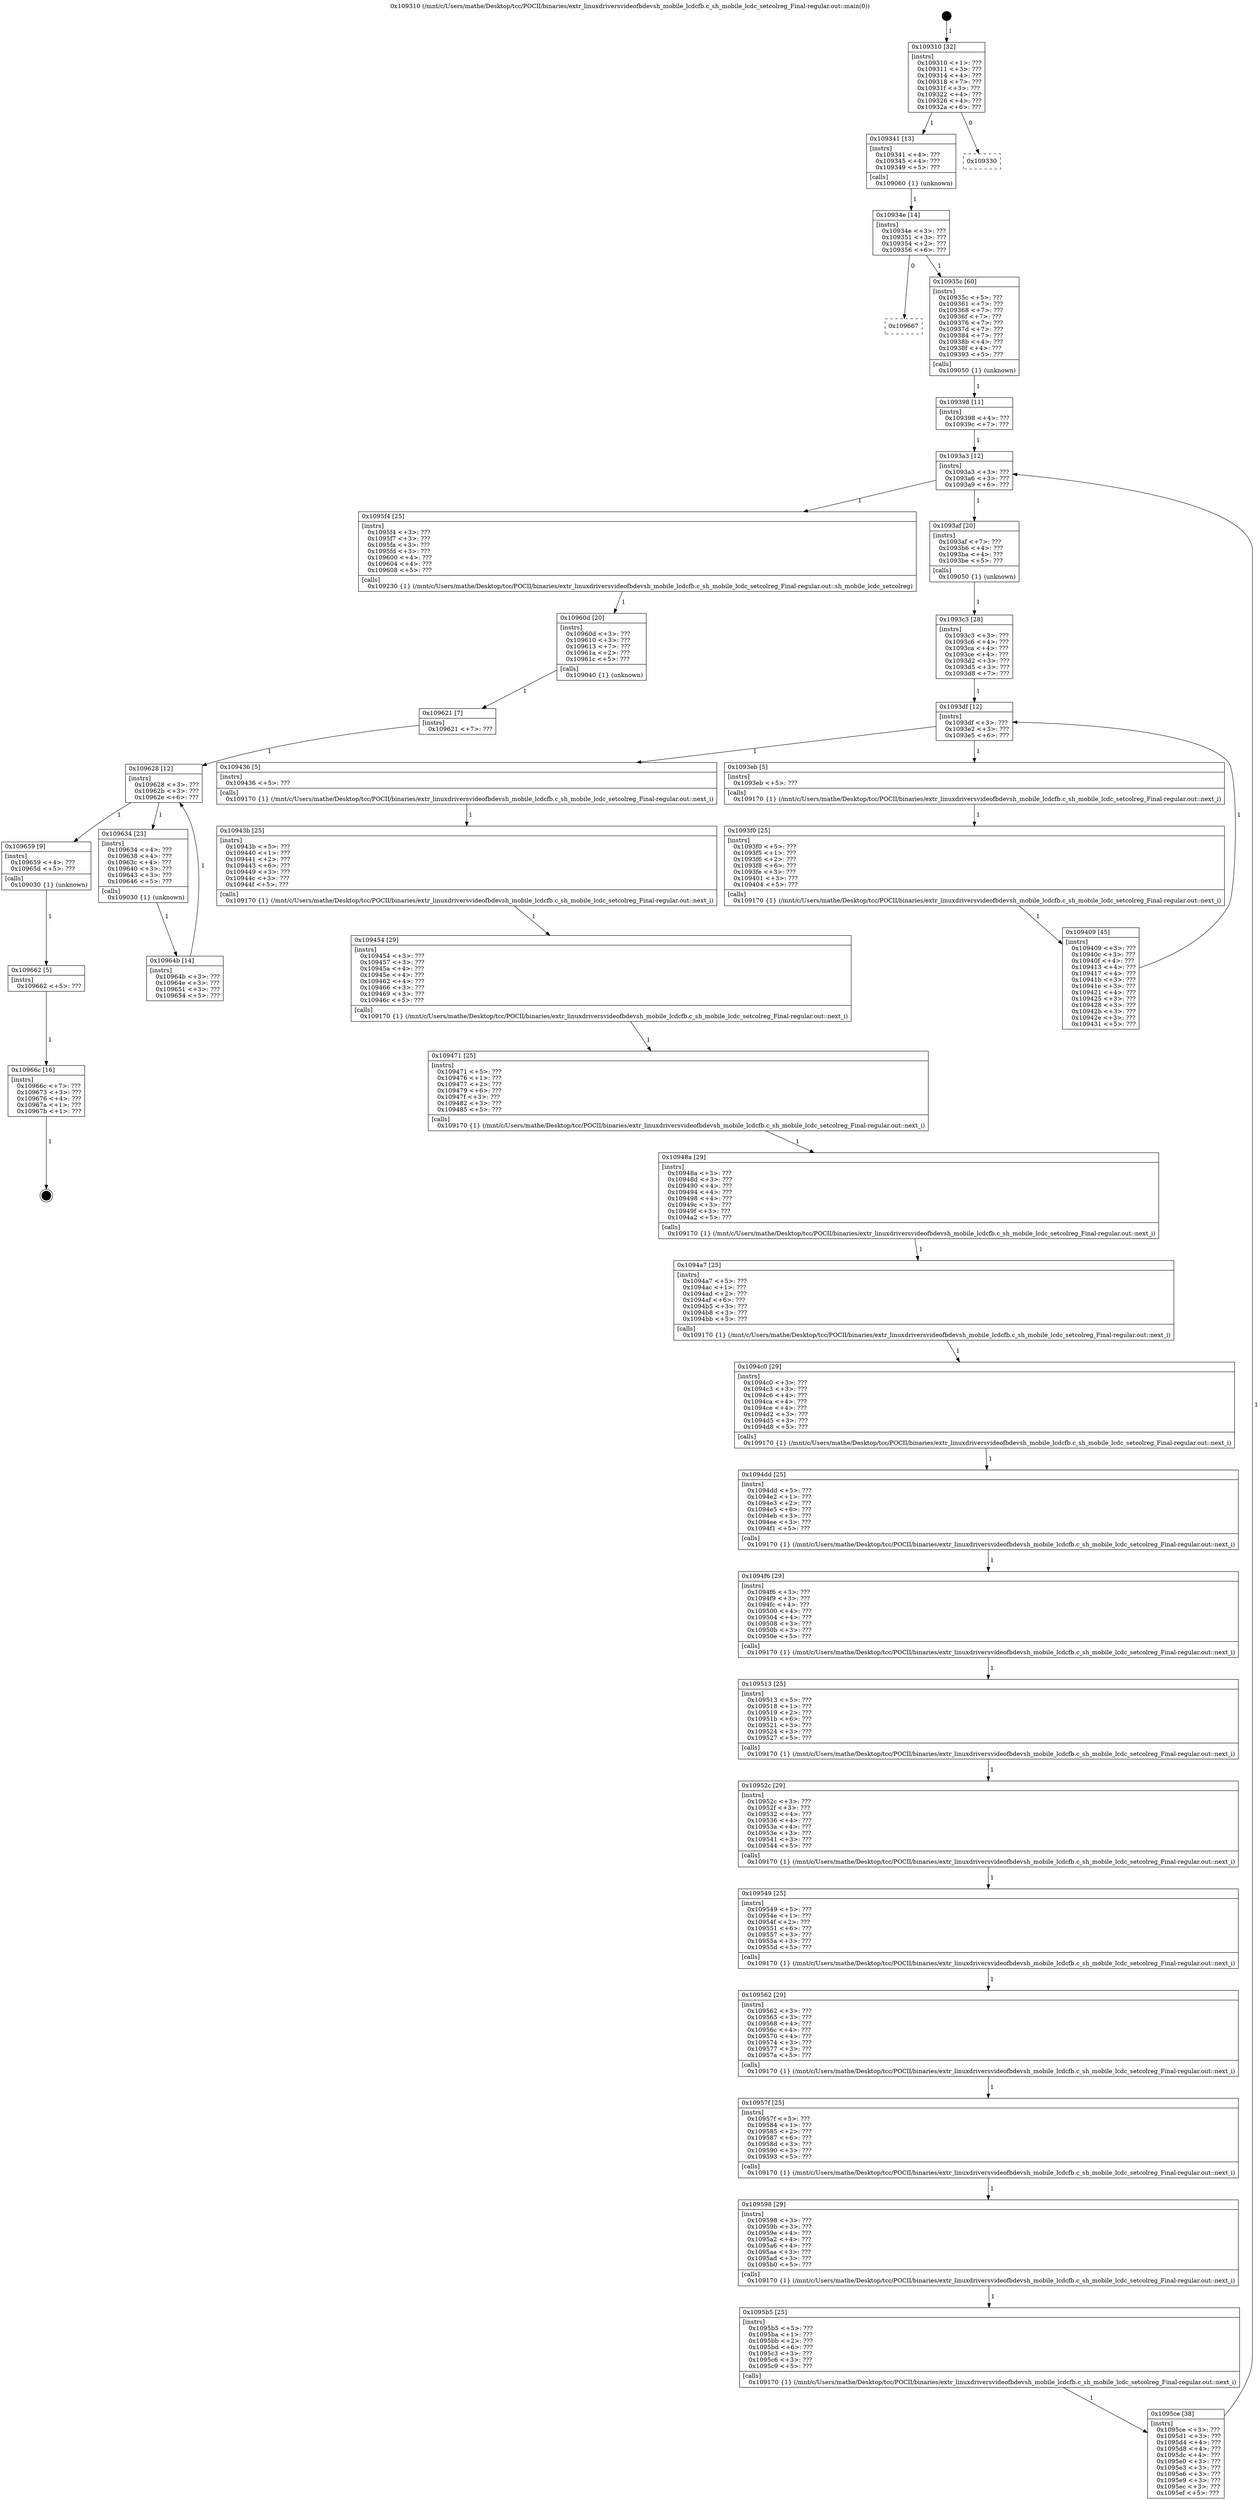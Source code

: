 digraph "0x109310" {
  label = "0x109310 (/mnt/c/Users/mathe/Desktop/tcc/POCII/binaries/extr_linuxdriversvideofbdevsh_mobile_lcdcfb.c_sh_mobile_lcdc_setcolreg_Final-regular.out::main(0))"
  labelloc = "t"
  node[shape=record]

  Entry [label="",width=0.3,height=0.3,shape=circle,fillcolor=black,style=filled]
  "0x109310" [label="{
     0x109310 [32]\l
     | [instrs]\l
     &nbsp;&nbsp;0x109310 \<+1\>: ???\l
     &nbsp;&nbsp;0x109311 \<+3\>: ???\l
     &nbsp;&nbsp;0x109314 \<+4\>: ???\l
     &nbsp;&nbsp;0x109318 \<+7\>: ???\l
     &nbsp;&nbsp;0x10931f \<+3\>: ???\l
     &nbsp;&nbsp;0x109322 \<+4\>: ???\l
     &nbsp;&nbsp;0x109326 \<+4\>: ???\l
     &nbsp;&nbsp;0x10932a \<+6\>: ???\l
  }"]
  "0x109341" [label="{
     0x109341 [13]\l
     | [instrs]\l
     &nbsp;&nbsp;0x109341 \<+4\>: ???\l
     &nbsp;&nbsp;0x109345 \<+4\>: ???\l
     &nbsp;&nbsp;0x109349 \<+5\>: ???\l
     | [calls]\l
     &nbsp;&nbsp;0x109060 \{1\} (unknown)\l
  }"]
  "0x109330" [label="{
     0x109330\l
  }", style=dashed]
  "0x10934e" [label="{
     0x10934e [14]\l
     | [instrs]\l
     &nbsp;&nbsp;0x10934e \<+3\>: ???\l
     &nbsp;&nbsp;0x109351 \<+3\>: ???\l
     &nbsp;&nbsp;0x109354 \<+2\>: ???\l
     &nbsp;&nbsp;0x109356 \<+6\>: ???\l
  }"]
  "0x109667" [label="{
     0x109667\l
  }", style=dashed]
  "0x10935c" [label="{
     0x10935c [60]\l
     | [instrs]\l
     &nbsp;&nbsp;0x10935c \<+5\>: ???\l
     &nbsp;&nbsp;0x109361 \<+7\>: ???\l
     &nbsp;&nbsp;0x109368 \<+7\>: ???\l
     &nbsp;&nbsp;0x10936f \<+7\>: ???\l
     &nbsp;&nbsp;0x109376 \<+7\>: ???\l
     &nbsp;&nbsp;0x10937d \<+7\>: ???\l
     &nbsp;&nbsp;0x109384 \<+7\>: ???\l
     &nbsp;&nbsp;0x10938b \<+4\>: ???\l
     &nbsp;&nbsp;0x10938f \<+4\>: ???\l
     &nbsp;&nbsp;0x109393 \<+5\>: ???\l
     | [calls]\l
     &nbsp;&nbsp;0x109050 \{1\} (unknown)\l
  }"]
  Exit [label="",width=0.3,height=0.3,shape=circle,fillcolor=black,style=filled,peripheries=2]
  "0x1093a3" [label="{
     0x1093a3 [12]\l
     | [instrs]\l
     &nbsp;&nbsp;0x1093a3 \<+3\>: ???\l
     &nbsp;&nbsp;0x1093a6 \<+3\>: ???\l
     &nbsp;&nbsp;0x1093a9 \<+6\>: ???\l
  }"]
  "0x1095f4" [label="{
     0x1095f4 [25]\l
     | [instrs]\l
     &nbsp;&nbsp;0x1095f4 \<+3\>: ???\l
     &nbsp;&nbsp;0x1095f7 \<+3\>: ???\l
     &nbsp;&nbsp;0x1095fa \<+3\>: ???\l
     &nbsp;&nbsp;0x1095fd \<+3\>: ???\l
     &nbsp;&nbsp;0x109600 \<+4\>: ???\l
     &nbsp;&nbsp;0x109604 \<+4\>: ???\l
     &nbsp;&nbsp;0x109608 \<+5\>: ???\l
     | [calls]\l
     &nbsp;&nbsp;0x109230 \{1\} (/mnt/c/Users/mathe/Desktop/tcc/POCII/binaries/extr_linuxdriversvideofbdevsh_mobile_lcdcfb.c_sh_mobile_lcdc_setcolreg_Final-regular.out::sh_mobile_lcdc_setcolreg)\l
  }"]
  "0x1093af" [label="{
     0x1093af [20]\l
     | [instrs]\l
     &nbsp;&nbsp;0x1093af \<+7\>: ???\l
     &nbsp;&nbsp;0x1093b6 \<+4\>: ???\l
     &nbsp;&nbsp;0x1093ba \<+4\>: ???\l
     &nbsp;&nbsp;0x1093be \<+5\>: ???\l
     | [calls]\l
     &nbsp;&nbsp;0x109050 \{1\} (unknown)\l
  }"]
  "0x1093df" [label="{
     0x1093df [12]\l
     | [instrs]\l
     &nbsp;&nbsp;0x1093df \<+3\>: ???\l
     &nbsp;&nbsp;0x1093e2 \<+3\>: ???\l
     &nbsp;&nbsp;0x1093e5 \<+6\>: ???\l
  }"]
  "0x109436" [label="{
     0x109436 [5]\l
     | [instrs]\l
     &nbsp;&nbsp;0x109436 \<+5\>: ???\l
     | [calls]\l
     &nbsp;&nbsp;0x109170 \{1\} (/mnt/c/Users/mathe/Desktop/tcc/POCII/binaries/extr_linuxdriversvideofbdevsh_mobile_lcdcfb.c_sh_mobile_lcdc_setcolreg_Final-regular.out::next_i)\l
  }"]
  "0x1093eb" [label="{
     0x1093eb [5]\l
     | [instrs]\l
     &nbsp;&nbsp;0x1093eb \<+5\>: ???\l
     | [calls]\l
     &nbsp;&nbsp;0x109170 \{1\} (/mnt/c/Users/mathe/Desktop/tcc/POCII/binaries/extr_linuxdriversvideofbdevsh_mobile_lcdcfb.c_sh_mobile_lcdc_setcolreg_Final-regular.out::next_i)\l
  }"]
  "0x1093f0" [label="{
     0x1093f0 [25]\l
     | [instrs]\l
     &nbsp;&nbsp;0x1093f0 \<+5\>: ???\l
     &nbsp;&nbsp;0x1093f5 \<+1\>: ???\l
     &nbsp;&nbsp;0x1093f6 \<+2\>: ???\l
     &nbsp;&nbsp;0x1093f8 \<+6\>: ???\l
     &nbsp;&nbsp;0x1093fe \<+3\>: ???\l
     &nbsp;&nbsp;0x109401 \<+3\>: ???\l
     &nbsp;&nbsp;0x109404 \<+5\>: ???\l
     | [calls]\l
     &nbsp;&nbsp;0x109170 \{1\} (/mnt/c/Users/mathe/Desktop/tcc/POCII/binaries/extr_linuxdriversvideofbdevsh_mobile_lcdcfb.c_sh_mobile_lcdc_setcolreg_Final-regular.out::next_i)\l
  }"]
  "0x109409" [label="{
     0x109409 [45]\l
     | [instrs]\l
     &nbsp;&nbsp;0x109409 \<+3\>: ???\l
     &nbsp;&nbsp;0x10940c \<+3\>: ???\l
     &nbsp;&nbsp;0x10940f \<+4\>: ???\l
     &nbsp;&nbsp;0x109413 \<+4\>: ???\l
     &nbsp;&nbsp;0x109417 \<+4\>: ???\l
     &nbsp;&nbsp;0x10941b \<+3\>: ???\l
     &nbsp;&nbsp;0x10941e \<+3\>: ???\l
     &nbsp;&nbsp;0x109421 \<+4\>: ???\l
     &nbsp;&nbsp;0x109425 \<+3\>: ???\l
     &nbsp;&nbsp;0x109428 \<+3\>: ???\l
     &nbsp;&nbsp;0x10942b \<+3\>: ???\l
     &nbsp;&nbsp;0x10942e \<+3\>: ???\l
     &nbsp;&nbsp;0x109431 \<+5\>: ???\l
  }"]
  "0x1093c3" [label="{
     0x1093c3 [28]\l
     | [instrs]\l
     &nbsp;&nbsp;0x1093c3 \<+3\>: ???\l
     &nbsp;&nbsp;0x1093c6 \<+4\>: ???\l
     &nbsp;&nbsp;0x1093ca \<+4\>: ???\l
     &nbsp;&nbsp;0x1093ce \<+4\>: ???\l
     &nbsp;&nbsp;0x1093d2 \<+3\>: ???\l
     &nbsp;&nbsp;0x1093d5 \<+3\>: ???\l
     &nbsp;&nbsp;0x1093d8 \<+7\>: ???\l
  }"]
  "0x10943b" [label="{
     0x10943b [25]\l
     | [instrs]\l
     &nbsp;&nbsp;0x10943b \<+5\>: ???\l
     &nbsp;&nbsp;0x109440 \<+1\>: ???\l
     &nbsp;&nbsp;0x109441 \<+2\>: ???\l
     &nbsp;&nbsp;0x109443 \<+6\>: ???\l
     &nbsp;&nbsp;0x109449 \<+3\>: ???\l
     &nbsp;&nbsp;0x10944c \<+3\>: ???\l
     &nbsp;&nbsp;0x10944f \<+5\>: ???\l
     | [calls]\l
     &nbsp;&nbsp;0x109170 \{1\} (/mnt/c/Users/mathe/Desktop/tcc/POCII/binaries/extr_linuxdriversvideofbdevsh_mobile_lcdcfb.c_sh_mobile_lcdc_setcolreg_Final-regular.out::next_i)\l
  }"]
  "0x109454" [label="{
     0x109454 [29]\l
     | [instrs]\l
     &nbsp;&nbsp;0x109454 \<+3\>: ???\l
     &nbsp;&nbsp;0x109457 \<+3\>: ???\l
     &nbsp;&nbsp;0x10945a \<+4\>: ???\l
     &nbsp;&nbsp;0x10945e \<+4\>: ???\l
     &nbsp;&nbsp;0x109462 \<+4\>: ???\l
     &nbsp;&nbsp;0x109466 \<+3\>: ???\l
     &nbsp;&nbsp;0x109469 \<+3\>: ???\l
     &nbsp;&nbsp;0x10946c \<+5\>: ???\l
     | [calls]\l
     &nbsp;&nbsp;0x109170 \{1\} (/mnt/c/Users/mathe/Desktop/tcc/POCII/binaries/extr_linuxdriversvideofbdevsh_mobile_lcdcfb.c_sh_mobile_lcdc_setcolreg_Final-regular.out::next_i)\l
  }"]
  "0x109471" [label="{
     0x109471 [25]\l
     | [instrs]\l
     &nbsp;&nbsp;0x109471 \<+5\>: ???\l
     &nbsp;&nbsp;0x109476 \<+1\>: ???\l
     &nbsp;&nbsp;0x109477 \<+2\>: ???\l
     &nbsp;&nbsp;0x109479 \<+6\>: ???\l
     &nbsp;&nbsp;0x10947f \<+3\>: ???\l
     &nbsp;&nbsp;0x109482 \<+3\>: ???\l
     &nbsp;&nbsp;0x109485 \<+5\>: ???\l
     | [calls]\l
     &nbsp;&nbsp;0x109170 \{1\} (/mnt/c/Users/mathe/Desktop/tcc/POCII/binaries/extr_linuxdriversvideofbdevsh_mobile_lcdcfb.c_sh_mobile_lcdc_setcolreg_Final-regular.out::next_i)\l
  }"]
  "0x10948a" [label="{
     0x10948a [29]\l
     | [instrs]\l
     &nbsp;&nbsp;0x10948a \<+3\>: ???\l
     &nbsp;&nbsp;0x10948d \<+3\>: ???\l
     &nbsp;&nbsp;0x109490 \<+4\>: ???\l
     &nbsp;&nbsp;0x109494 \<+4\>: ???\l
     &nbsp;&nbsp;0x109498 \<+4\>: ???\l
     &nbsp;&nbsp;0x10949c \<+3\>: ???\l
     &nbsp;&nbsp;0x10949f \<+3\>: ???\l
     &nbsp;&nbsp;0x1094a2 \<+5\>: ???\l
     | [calls]\l
     &nbsp;&nbsp;0x109170 \{1\} (/mnt/c/Users/mathe/Desktop/tcc/POCII/binaries/extr_linuxdriversvideofbdevsh_mobile_lcdcfb.c_sh_mobile_lcdc_setcolreg_Final-regular.out::next_i)\l
  }"]
  "0x1094a7" [label="{
     0x1094a7 [25]\l
     | [instrs]\l
     &nbsp;&nbsp;0x1094a7 \<+5\>: ???\l
     &nbsp;&nbsp;0x1094ac \<+1\>: ???\l
     &nbsp;&nbsp;0x1094ad \<+2\>: ???\l
     &nbsp;&nbsp;0x1094af \<+6\>: ???\l
     &nbsp;&nbsp;0x1094b5 \<+3\>: ???\l
     &nbsp;&nbsp;0x1094b8 \<+3\>: ???\l
     &nbsp;&nbsp;0x1094bb \<+5\>: ???\l
     | [calls]\l
     &nbsp;&nbsp;0x109170 \{1\} (/mnt/c/Users/mathe/Desktop/tcc/POCII/binaries/extr_linuxdriversvideofbdevsh_mobile_lcdcfb.c_sh_mobile_lcdc_setcolreg_Final-regular.out::next_i)\l
  }"]
  "0x1094c0" [label="{
     0x1094c0 [29]\l
     | [instrs]\l
     &nbsp;&nbsp;0x1094c0 \<+3\>: ???\l
     &nbsp;&nbsp;0x1094c3 \<+3\>: ???\l
     &nbsp;&nbsp;0x1094c6 \<+4\>: ???\l
     &nbsp;&nbsp;0x1094ca \<+4\>: ???\l
     &nbsp;&nbsp;0x1094ce \<+4\>: ???\l
     &nbsp;&nbsp;0x1094d2 \<+3\>: ???\l
     &nbsp;&nbsp;0x1094d5 \<+3\>: ???\l
     &nbsp;&nbsp;0x1094d8 \<+5\>: ???\l
     | [calls]\l
     &nbsp;&nbsp;0x109170 \{1\} (/mnt/c/Users/mathe/Desktop/tcc/POCII/binaries/extr_linuxdriversvideofbdevsh_mobile_lcdcfb.c_sh_mobile_lcdc_setcolreg_Final-regular.out::next_i)\l
  }"]
  "0x1094dd" [label="{
     0x1094dd [25]\l
     | [instrs]\l
     &nbsp;&nbsp;0x1094dd \<+5\>: ???\l
     &nbsp;&nbsp;0x1094e2 \<+1\>: ???\l
     &nbsp;&nbsp;0x1094e3 \<+2\>: ???\l
     &nbsp;&nbsp;0x1094e5 \<+6\>: ???\l
     &nbsp;&nbsp;0x1094eb \<+3\>: ???\l
     &nbsp;&nbsp;0x1094ee \<+3\>: ???\l
     &nbsp;&nbsp;0x1094f1 \<+5\>: ???\l
     | [calls]\l
     &nbsp;&nbsp;0x109170 \{1\} (/mnt/c/Users/mathe/Desktop/tcc/POCII/binaries/extr_linuxdriversvideofbdevsh_mobile_lcdcfb.c_sh_mobile_lcdc_setcolreg_Final-regular.out::next_i)\l
  }"]
  "0x1094f6" [label="{
     0x1094f6 [29]\l
     | [instrs]\l
     &nbsp;&nbsp;0x1094f6 \<+3\>: ???\l
     &nbsp;&nbsp;0x1094f9 \<+3\>: ???\l
     &nbsp;&nbsp;0x1094fc \<+4\>: ???\l
     &nbsp;&nbsp;0x109500 \<+4\>: ???\l
     &nbsp;&nbsp;0x109504 \<+4\>: ???\l
     &nbsp;&nbsp;0x109508 \<+3\>: ???\l
     &nbsp;&nbsp;0x10950b \<+3\>: ???\l
     &nbsp;&nbsp;0x10950e \<+5\>: ???\l
     | [calls]\l
     &nbsp;&nbsp;0x109170 \{1\} (/mnt/c/Users/mathe/Desktop/tcc/POCII/binaries/extr_linuxdriversvideofbdevsh_mobile_lcdcfb.c_sh_mobile_lcdc_setcolreg_Final-regular.out::next_i)\l
  }"]
  "0x109513" [label="{
     0x109513 [25]\l
     | [instrs]\l
     &nbsp;&nbsp;0x109513 \<+5\>: ???\l
     &nbsp;&nbsp;0x109518 \<+1\>: ???\l
     &nbsp;&nbsp;0x109519 \<+2\>: ???\l
     &nbsp;&nbsp;0x10951b \<+6\>: ???\l
     &nbsp;&nbsp;0x109521 \<+3\>: ???\l
     &nbsp;&nbsp;0x109524 \<+3\>: ???\l
     &nbsp;&nbsp;0x109527 \<+5\>: ???\l
     | [calls]\l
     &nbsp;&nbsp;0x109170 \{1\} (/mnt/c/Users/mathe/Desktop/tcc/POCII/binaries/extr_linuxdriversvideofbdevsh_mobile_lcdcfb.c_sh_mobile_lcdc_setcolreg_Final-regular.out::next_i)\l
  }"]
  "0x10952c" [label="{
     0x10952c [29]\l
     | [instrs]\l
     &nbsp;&nbsp;0x10952c \<+3\>: ???\l
     &nbsp;&nbsp;0x10952f \<+3\>: ???\l
     &nbsp;&nbsp;0x109532 \<+4\>: ???\l
     &nbsp;&nbsp;0x109536 \<+4\>: ???\l
     &nbsp;&nbsp;0x10953a \<+4\>: ???\l
     &nbsp;&nbsp;0x10953e \<+3\>: ???\l
     &nbsp;&nbsp;0x109541 \<+3\>: ???\l
     &nbsp;&nbsp;0x109544 \<+5\>: ???\l
     | [calls]\l
     &nbsp;&nbsp;0x109170 \{1\} (/mnt/c/Users/mathe/Desktop/tcc/POCII/binaries/extr_linuxdriversvideofbdevsh_mobile_lcdcfb.c_sh_mobile_lcdc_setcolreg_Final-regular.out::next_i)\l
  }"]
  "0x109549" [label="{
     0x109549 [25]\l
     | [instrs]\l
     &nbsp;&nbsp;0x109549 \<+5\>: ???\l
     &nbsp;&nbsp;0x10954e \<+1\>: ???\l
     &nbsp;&nbsp;0x10954f \<+2\>: ???\l
     &nbsp;&nbsp;0x109551 \<+6\>: ???\l
     &nbsp;&nbsp;0x109557 \<+3\>: ???\l
     &nbsp;&nbsp;0x10955a \<+3\>: ???\l
     &nbsp;&nbsp;0x10955d \<+5\>: ???\l
     | [calls]\l
     &nbsp;&nbsp;0x109170 \{1\} (/mnt/c/Users/mathe/Desktop/tcc/POCII/binaries/extr_linuxdriversvideofbdevsh_mobile_lcdcfb.c_sh_mobile_lcdc_setcolreg_Final-regular.out::next_i)\l
  }"]
  "0x109562" [label="{
     0x109562 [29]\l
     | [instrs]\l
     &nbsp;&nbsp;0x109562 \<+3\>: ???\l
     &nbsp;&nbsp;0x109565 \<+3\>: ???\l
     &nbsp;&nbsp;0x109568 \<+4\>: ???\l
     &nbsp;&nbsp;0x10956c \<+4\>: ???\l
     &nbsp;&nbsp;0x109570 \<+4\>: ???\l
     &nbsp;&nbsp;0x109574 \<+3\>: ???\l
     &nbsp;&nbsp;0x109577 \<+3\>: ???\l
     &nbsp;&nbsp;0x10957a \<+5\>: ???\l
     | [calls]\l
     &nbsp;&nbsp;0x109170 \{1\} (/mnt/c/Users/mathe/Desktop/tcc/POCII/binaries/extr_linuxdriversvideofbdevsh_mobile_lcdcfb.c_sh_mobile_lcdc_setcolreg_Final-regular.out::next_i)\l
  }"]
  "0x10957f" [label="{
     0x10957f [25]\l
     | [instrs]\l
     &nbsp;&nbsp;0x10957f \<+5\>: ???\l
     &nbsp;&nbsp;0x109584 \<+1\>: ???\l
     &nbsp;&nbsp;0x109585 \<+2\>: ???\l
     &nbsp;&nbsp;0x109587 \<+6\>: ???\l
     &nbsp;&nbsp;0x10958d \<+3\>: ???\l
     &nbsp;&nbsp;0x109590 \<+3\>: ???\l
     &nbsp;&nbsp;0x109593 \<+5\>: ???\l
     | [calls]\l
     &nbsp;&nbsp;0x109170 \{1\} (/mnt/c/Users/mathe/Desktop/tcc/POCII/binaries/extr_linuxdriversvideofbdevsh_mobile_lcdcfb.c_sh_mobile_lcdc_setcolreg_Final-regular.out::next_i)\l
  }"]
  "0x109598" [label="{
     0x109598 [29]\l
     | [instrs]\l
     &nbsp;&nbsp;0x109598 \<+3\>: ???\l
     &nbsp;&nbsp;0x10959b \<+3\>: ???\l
     &nbsp;&nbsp;0x10959e \<+4\>: ???\l
     &nbsp;&nbsp;0x1095a2 \<+4\>: ???\l
     &nbsp;&nbsp;0x1095a6 \<+4\>: ???\l
     &nbsp;&nbsp;0x1095aa \<+3\>: ???\l
     &nbsp;&nbsp;0x1095ad \<+3\>: ???\l
     &nbsp;&nbsp;0x1095b0 \<+5\>: ???\l
     | [calls]\l
     &nbsp;&nbsp;0x109170 \{1\} (/mnt/c/Users/mathe/Desktop/tcc/POCII/binaries/extr_linuxdriversvideofbdevsh_mobile_lcdcfb.c_sh_mobile_lcdc_setcolreg_Final-regular.out::next_i)\l
  }"]
  "0x1095b5" [label="{
     0x1095b5 [25]\l
     | [instrs]\l
     &nbsp;&nbsp;0x1095b5 \<+5\>: ???\l
     &nbsp;&nbsp;0x1095ba \<+1\>: ???\l
     &nbsp;&nbsp;0x1095bb \<+2\>: ???\l
     &nbsp;&nbsp;0x1095bd \<+6\>: ???\l
     &nbsp;&nbsp;0x1095c3 \<+3\>: ???\l
     &nbsp;&nbsp;0x1095c6 \<+3\>: ???\l
     &nbsp;&nbsp;0x1095c9 \<+5\>: ???\l
     | [calls]\l
     &nbsp;&nbsp;0x109170 \{1\} (/mnt/c/Users/mathe/Desktop/tcc/POCII/binaries/extr_linuxdriversvideofbdevsh_mobile_lcdcfb.c_sh_mobile_lcdc_setcolreg_Final-regular.out::next_i)\l
  }"]
  "0x1095ce" [label="{
     0x1095ce [38]\l
     | [instrs]\l
     &nbsp;&nbsp;0x1095ce \<+3\>: ???\l
     &nbsp;&nbsp;0x1095d1 \<+3\>: ???\l
     &nbsp;&nbsp;0x1095d4 \<+4\>: ???\l
     &nbsp;&nbsp;0x1095d8 \<+4\>: ???\l
     &nbsp;&nbsp;0x1095dc \<+4\>: ???\l
     &nbsp;&nbsp;0x1095e0 \<+3\>: ???\l
     &nbsp;&nbsp;0x1095e3 \<+3\>: ???\l
     &nbsp;&nbsp;0x1095e6 \<+3\>: ???\l
     &nbsp;&nbsp;0x1095e9 \<+3\>: ???\l
     &nbsp;&nbsp;0x1095ec \<+3\>: ???\l
     &nbsp;&nbsp;0x1095ef \<+5\>: ???\l
  }"]
  "0x109398" [label="{
     0x109398 [11]\l
     | [instrs]\l
     &nbsp;&nbsp;0x109398 \<+4\>: ???\l
     &nbsp;&nbsp;0x10939c \<+7\>: ???\l
  }"]
  "0x10960d" [label="{
     0x10960d [20]\l
     | [instrs]\l
     &nbsp;&nbsp;0x10960d \<+3\>: ???\l
     &nbsp;&nbsp;0x109610 \<+3\>: ???\l
     &nbsp;&nbsp;0x109613 \<+7\>: ???\l
     &nbsp;&nbsp;0x10961a \<+2\>: ???\l
     &nbsp;&nbsp;0x10961c \<+5\>: ???\l
     | [calls]\l
     &nbsp;&nbsp;0x109040 \{1\} (unknown)\l
  }"]
  "0x109628" [label="{
     0x109628 [12]\l
     | [instrs]\l
     &nbsp;&nbsp;0x109628 \<+3\>: ???\l
     &nbsp;&nbsp;0x10962b \<+3\>: ???\l
     &nbsp;&nbsp;0x10962e \<+6\>: ???\l
  }"]
  "0x109659" [label="{
     0x109659 [9]\l
     | [instrs]\l
     &nbsp;&nbsp;0x109659 \<+4\>: ???\l
     &nbsp;&nbsp;0x10965d \<+5\>: ???\l
     | [calls]\l
     &nbsp;&nbsp;0x109030 \{1\} (unknown)\l
  }"]
  "0x109634" [label="{
     0x109634 [23]\l
     | [instrs]\l
     &nbsp;&nbsp;0x109634 \<+4\>: ???\l
     &nbsp;&nbsp;0x109638 \<+4\>: ???\l
     &nbsp;&nbsp;0x10963c \<+4\>: ???\l
     &nbsp;&nbsp;0x109640 \<+3\>: ???\l
     &nbsp;&nbsp;0x109643 \<+3\>: ???\l
     &nbsp;&nbsp;0x109646 \<+5\>: ???\l
     | [calls]\l
     &nbsp;&nbsp;0x109030 \{1\} (unknown)\l
  }"]
  "0x10964b" [label="{
     0x10964b [14]\l
     | [instrs]\l
     &nbsp;&nbsp;0x10964b \<+3\>: ???\l
     &nbsp;&nbsp;0x10964e \<+3\>: ???\l
     &nbsp;&nbsp;0x109651 \<+3\>: ???\l
     &nbsp;&nbsp;0x109654 \<+5\>: ???\l
  }"]
  "0x109621" [label="{
     0x109621 [7]\l
     | [instrs]\l
     &nbsp;&nbsp;0x109621 \<+7\>: ???\l
  }"]
  "0x109662" [label="{
     0x109662 [5]\l
     | [instrs]\l
     &nbsp;&nbsp;0x109662 \<+5\>: ???\l
  }"]
  "0x10966c" [label="{
     0x10966c [16]\l
     | [instrs]\l
     &nbsp;&nbsp;0x10966c \<+7\>: ???\l
     &nbsp;&nbsp;0x109673 \<+3\>: ???\l
     &nbsp;&nbsp;0x109676 \<+4\>: ???\l
     &nbsp;&nbsp;0x10967a \<+1\>: ???\l
     &nbsp;&nbsp;0x10967b \<+1\>: ???\l
  }"]
  Entry -> "0x109310" [label=" 1"]
  "0x109310" -> "0x109341" [label=" 1"]
  "0x109310" -> "0x109330" [label=" 0"]
  "0x109341" -> "0x10934e" [label=" 1"]
  "0x10934e" -> "0x109667" [label=" 0"]
  "0x10934e" -> "0x10935c" [label=" 1"]
  "0x10966c" -> Exit [label=" 1"]
  "0x10935c" -> "0x109398" [label=" 1"]
  "0x1093a3" -> "0x1095f4" [label=" 1"]
  "0x1093a3" -> "0x1093af" [label=" 1"]
  "0x1093af" -> "0x1093c3" [label=" 1"]
  "0x1093df" -> "0x109436" [label=" 1"]
  "0x1093df" -> "0x1093eb" [label=" 1"]
  "0x1093eb" -> "0x1093f0" [label=" 1"]
  "0x1093f0" -> "0x109409" [label=" 1"]
  "0x1093c3" -> "0x1093df" [label=" 1"]
  "0x109409" -> "0x1093df" [label=" 1"]
  "0x109436" -> "0x10943b" [label=" 1"]
  "0x10943b" -> "0x109454" [label=" 1"]
  "0x109454" -> "0x109471" [label=" 1"]
  "0x109471" -> "0x10948a" [label=" 1"]
  "0x10948a" -> "0x1094a7" [label=" 1"]
  "0x1094a7" -> "0x1094c0" [label=" 1"]
  "0x1094c0" -> "0x1094dd" [label=" 1"]
  "0x1094dd" -> "0x1094f6" [label=" 1"]
  "0x1094f6" -> "0x109513" [label=" 1"]
  "0x109513" -> "0x10952c" [label=" 1"]
  "0x10952c" -> "0x109549" [label=" 1"]
  "0x109549" -> "0x109562" [label=" 1"]
  "0x109562" -> "0x10957f" [label=" 1"]
  "0x10957f" -> "0x109598" [label=" 1"]
  "0x109598" -> "0x1095b5" [label=" 1"]
  "0x1095b5" -> "0x1095ce" [label=" 1"]
  "0x109398" -> "0x1093a3" [label=" 1"]
  "0x1095ce" -> "0x1093a3" [label=" 1"]
  "0x1095f4" -> "0x10960d" [label=" 1"]
  "0x10960d" -> "0x109621" [label=" 1"]
  "0x109628" -> "0x109659" [label=" 1"]
  "0x109628" -> "0x109634" [label=" 1"]
  "0x109634" -> "0x10964b" [label=" 1"]
  "0x109621" -> "0x109628" [label=" 1"]
  "0x10964b" -> "0x109628" [label=" 1"]
  "0x109659" -> "0x109662" [label=" 1"]
  "0x109662" -> "0x10966c" [label=" 1"]
}
